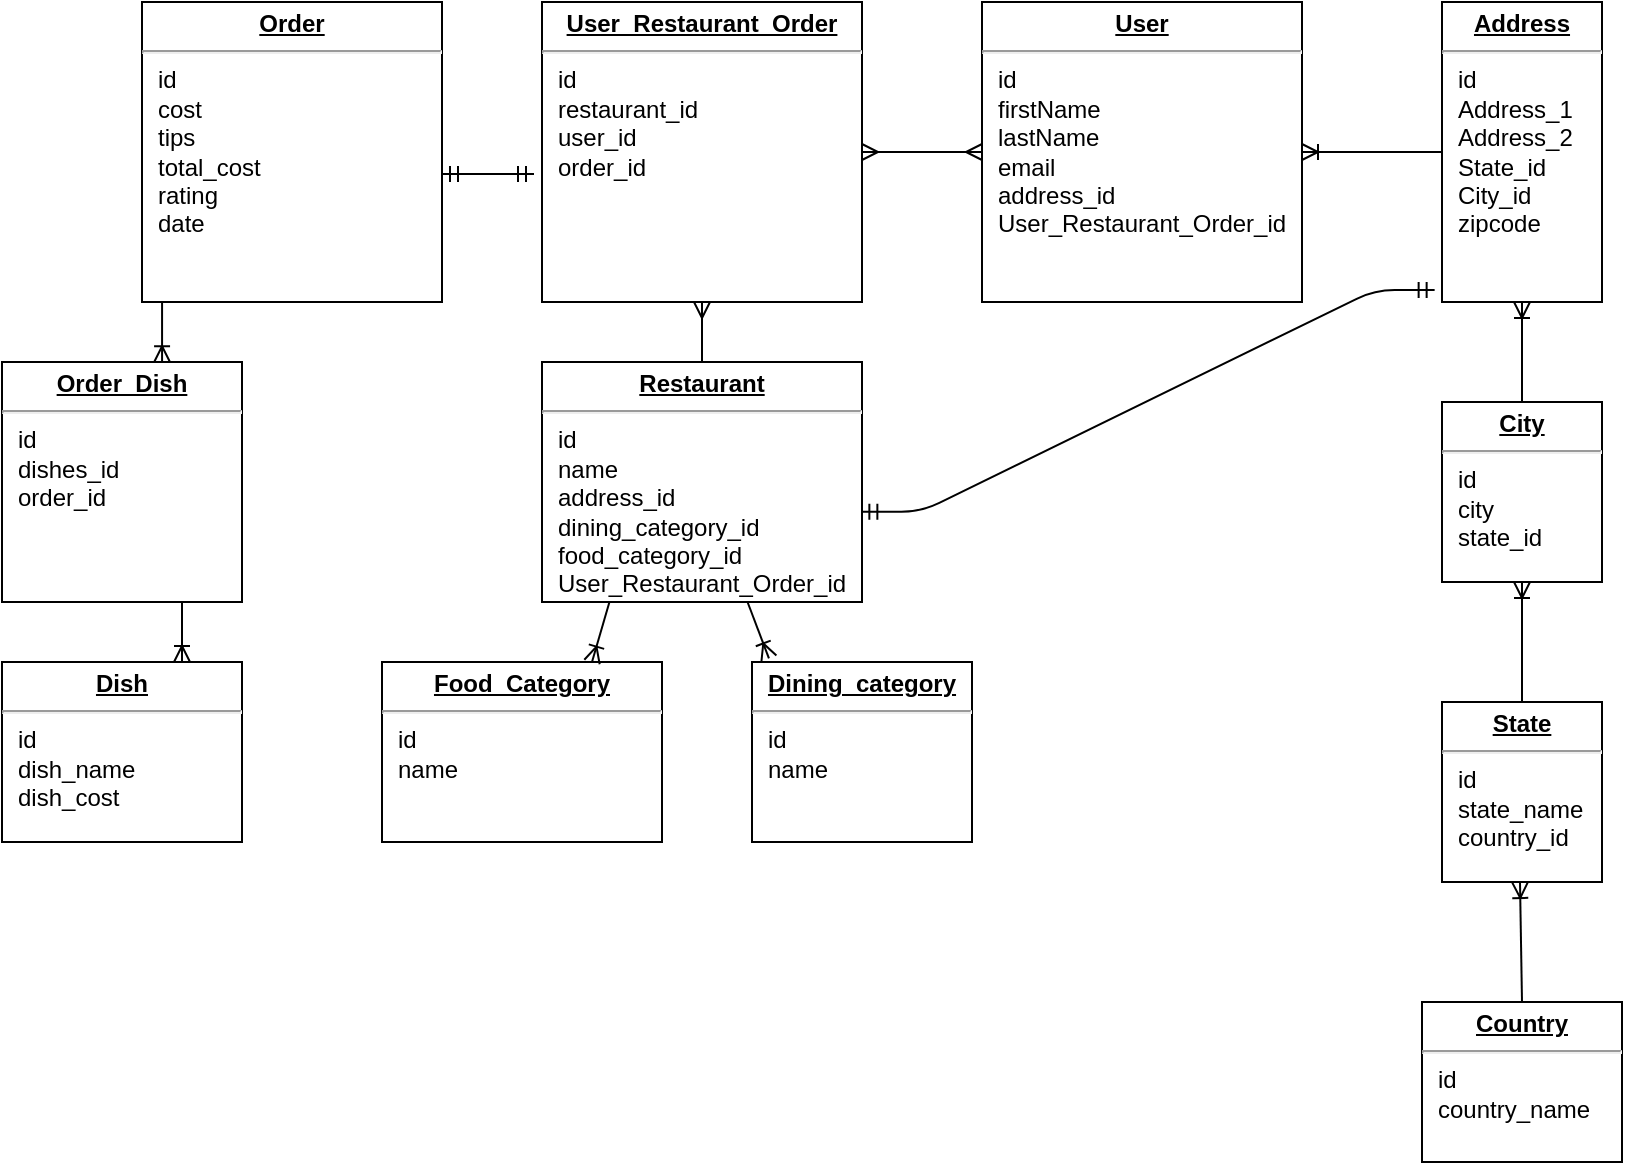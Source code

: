 <mxfile version="10.7.5" type="device"><diagram id="I-EUGPQtbmQm-LF-oZ_K" name="Page-1"><mxGraphModel dx="454" dy="479" grid="1" gridSize="10" guides="1" tooltips="1" connect="1" arrows="1" fold="1" page="1" pageScale="1" pageWidth="850" pageHeight="1100" math="0" shadow="0"><root><mxCell id="0"/><mxCell id="1" parent="0"/><mxCell id="pBPboRZSlkmsfMI5_dFm-20" value="&lt;p style=&quot;margin: 0px ; margin-top: 4px ; text-align: center ; text-decoration: underline&quot;&gt;&lt;b&gt;Restaurant&lt;/b&gt;&lt;/p&gt;&lt;hr&gt;&lt;p style=&quot;margin: 0px ; margin-left: 8px&quot;&gt;id&lt;/p&gt;&lt;p style=&quot;margin: 0px ; margin-left: 8px&quot;&gt;name&lt;/p&gt;&lt;p style=&quot;margin: 0px ; margin-left: 8px&quot;&gt;address_id&lt;/p&gt;&lt;p style=&quot;margin: 0px ; margin-left: 8px&quot;&gt;dining_category_id&lt;/p&gt;&lt;p style=&quot;margin: 0px ; margin-left: 8px&quot;&gt;food_category_id&lt;/p&gt;&lt;p style=&quot;margin: 0px ; margin-left: 8px&quot;&gt;User_Restaurant_Order_id&lt;br&gt;&lt;/p&gt;" style="verticalAlign=top;align=left;overflow=fill;fontSize=12;fontFamily=Helvetica;html=1;" parent="1" vertex="1"><mxGeometry x="290" y="240" width="160" height="120" as="geometry"/></mxCell><mxCell id="pBPboRZSlkmsfMI5_dFm-21" value="&lt;p style=&quot;margin: 0px ; margin-top: 4px ; text-align: center ; text-decoration: underline&quot;&gt;&lt;b&gt;Order&lt;/b&gt;&lt;/p&gt;&lt;hr&gt;&lt;p style=&quot;margin: 0px ; margin-left: 8px&quot;&gt;id&lt;/p&gt;&lt;p style=&quot;margin: 0px ; margin-left: 8px&quot;&gt;cost&lt;/p&gt;&lt;p style=&quot;margin: 0px ; margin-left: 8px&quot;&gt;tips&lt;/p&gt;&lt;p style=&quot;margin: 0px ; margin-left: 8px&quot;&gt;total_cost&lt;/p&gt;&lt;p style=&quot;margin: 0px ; margin-left: 8px&quot;&gt;&lt;span&gt;rating&lt;/span&gt;&lt;br&gt;&lt;/p&gt;&lt;p style=&quot;margin: 0px ; margin-left: 8px&quot;&gt;date&lt;/p&gt;&lt;p style=&quot;margin: 0px ; margin-left: 8px&quot;&gt;&lt;br&gt;&lt;/p&gt;" style="verticalAlign=top;align=left;overflow=fill;fontSize=12;fontFamily=Helvetica;html=1;" parent="1" vertex="1"><mxGeometry x="90" y="60" width="150" height="150" as="geometry"/></mxCell><mxCell id="pBPboRZSlkmsfMI5_dFm-23" value="&lt;p style=&quot;margin: 0px ; margin-top: 4px ; text-align: center ; text-decoration: underline&quot;&gt;&lt;b&gt;User&lt;/b&gt;&lt;/p&gt;&lt;hr&gt;&lt;p style=&quot;margin: 0px ; margin-left: 8px&quot;&gt;id&lt;/p&gt;&lt;p style=&quot;margin: 0px ; margin-left: 8px&quot;&gt;firstName&lt;/p&gt;&lt;p style=&quot;margin: 0px ; margin-left: 8px&quot;&gt;lastName&lt;/p&gt;&lt;p style=&quot;margin: 0px ; margin-left: 8px&quot;&gt;email&lt;/p&gt;&lt;p style=&quot;margin: 0px ; margin-left: 8px&quot;&gt;address_id&lt;/p&gt;&lt;p style=&quot;margin: 0px ; margin-left: 8px&quot;&gt;User_Restaurant_Order_id&lt;br&gt;&lt;/p&gt;" style="verticalAlign=top;align=left;overflow=fill;fontSize=12;fontFamily=Helvetica;html=1;" parent="1" vertex="1"><mxGeometry x="510" y="60" width="160" height="150" as="geometry"/></mxCell><mxCell id="pBPboRZSlkmsfMI5_dFm-24" value="&lt;p style=&quot;margin: 0px ; margin-top: 4px ; text-align: center ; text-decoration: underline&quot;&gt;&lt;b&gt;Address&lt;/b&gt;&lt;/p&gt;&lt;hr&gt;&lt;p style=&quot;margin: 0px ; margin-left: 8px&quot;&gt;id&lt;/p&gt;&lt;p style=&quot;margin: 0px ; margin-left: 8px&quot;&gt;Address_1&lt;/p&gt;&lt;p style=&quot;margin: 0px ; margin-left: 8px&quot;&gt;Address_2&lt;/p&gt;&lt;p style=&quot;margin: 0px ; margin-left: 8px&quot;&gt;State_id&lt;/p&gt;&lt;p style=&quot;margin: 0px ; margin-left: 8px&quot;&gt;City_id&lt;/p&gt;&lt;p style=&quot;margin: 0px ; margin-left: 8px&quot;&gt;zipcode&lt;/p&gt;" style="verticalAlign=top;align=left;overflow=fill;fontSize=12;fontFamily=Helvetica;html=1;" parent="1" vertex="1"><mxGeometry x="740" y="60" width="80" height="150" as="geometry"/></mxCell><mxCell id="pBPboRZSlkmsfMI5_dFm-25" value="&lt;p style=&quot;margin: 0px ; margin-top: 4px ; text-align: center ; text-decoration: underline&quot;&gt;&lt;b&gt;City&lt;/b&gt;&lt;/p&gt;&lt;hr&gt;&lt;p style=&quot;margin: 0px ; margin-left: 8px&quot;&gt;id&lt;/p&gt;&lt;p style=&quot;margin: 0px ; margin-left: 8px&quot;&gt;city&lt;/p&gt;&lt;p style=&quot;margin: 0px ; margin-left: 8px&quot;&gt;state_id&lt;/p&gt;" style="verticalAlign=top;align=left;overflow=fill;fontSize=12;fontFamily=Helvetica;html=1;" parent="1" vertex="1"><mxGeometry x="740" y="260" width="80" height="90" as="geometry"/></mxCell><mxCell id="pBPboRZSlkmsfMI5_dFm-26" value="&lt;p style=&quot;margin: 0px ; margin-top: 4px ; text-align: center ; text-decoration: underline&quot;&gt;&lt;b&gt;State&lt;/b&gt;&lt;/p&gt;&lt;hr&gt;&lt;p style=&quot;margin: 0px ; margin-left: 8px&quot;&gt;id&lt;/p&gt;&lt;p style=&quot;margin: 0px ; margin-left: 8px&quot;&gt;state_name&lt;/p&gt;&lt;p style=&quot;margin: 0px ; margin-left: 8px&quot;&gt;country_id&lt;/p&gt;&lt;p style=&quot;margin: 0px ; margin-left: 8px&quot;&gt;&lt;br&gt;&lt;/p&gt;" style="verticalAlign=top;align=left;overflow=fill;fontSize=12;fontFamily=Helvetica;html=1;" parent="1" vertex="1"><mxGeometry x="740" y="410" width="80" height="90" as="geometry"/></mxCell><mxCell id="pBPboRZSlkmsfMI5_dFm-34" style="edgeStyle=none;rounded=1;orthogonalLoop=1;jettySize=auto;html=1;exitX=0.75;exitY=0;exitDx=0;exitDy=0;" parent="1" source="pBPboRZSlkmsfMI5_dFm-25" target="pBPboRZSlkmsfMI5_dFm-25" edge="1"><mxGeometry relative="1" as="geometry"/></mxCell><mxCell id="pBPboRZSlkmsfMI5_dFm-35" value="&lt;p style=&quot;margin: 0px ; margin-top: 4px ; text-align: center ; text-decoration: underline&quot;&gt;&lt;b&gt;Dining_category&lt;/b&gt;&lt;/p&gt;&lt;hr&gt;&lt;p style=&quot;margin: 0px ; margin-left: 8px&quot;&gt;id&lt;/p&gt;&lt;p style=&quot;margin: 0px ; margin-left: 8px&quot;&gt;name&lt;br&gt;&lt;/p&gt;&lt;div&gt;&lt;b&gt;&lt;br&gt;&lt;/b&gt;&lt;/div&gt;" style="verticalAlign=top;align=left;overflow=fill;fontSize=12;fontFamily=Helvetica;html=1;" parent="1" vertex="1"><mxGeometry x="395" y="390" width="110" height="90" as="geometry"/></mxCell><mxCell id="GNSfKhbh-DfOrfhYpNO3-1" value="&lt;p style=&quot;margin: 0px ; margin-top: 4px ; text-align: center ; text-decoration: underline&quot;&gt;&lt;b&gt;Country&lt;/b&gt;&lt;/p&gt;&lt;hr&gt;&lt;p style=&quot;margin: 0px ; margin-left: 8px&quot;&gt;id&lt;/p&gt;&lt;p style=&quot;margin: 0px ; margin-left: 8px&quot;&gt;&lt;span&gt;country_name&lt;/span&gt;&lt;/p&gt;&lt;p style=&quot;margin: 0px ; margin-left: 8px&quot;&gt;&lt;br&gt;&lt;/p&gt;" style="verticalAlign=top;align=left;overflow=fill;fontSize=12;fontFamily=Helvetica;html=1;" parent="1" vertex="1"><mxGeometry x="730" y="560" width="100" height="80" as="geometry"/></mxCell><mxCell id="GNSfKhbh-DfOrfhYpNO3-2" value="&lt;p style=&quot;margin: 0px ; margin-top: 4px ; text-align: center ; text-decoration: underline&quot;&gt;&lt;b&gt;Dish&lt;/b&gt;&lt;/p&gt;&lt;hr&gt;&lt;p style=&quot;margin: 0px ; margin-left: 8px&quot;&gt;id&lt;/p&gt;&lt;p style=&quot;margin: 0px ; margin-left: 8px&quot;&gt;dish_name&lt;/p&gt;&lt;p style=&quot;margin: 0px ; margin-left: 8px&quot;&gt;dish_cost&lt;/p&gt;&lt;p style=&quot;margin: 0px ; margin-left: 8px&quot;&gt;&lt;br&gt;&lt;/p&gt;" style="verticalAlign=top;align=left;overflow=fill;fontSize=12;fontFamily=Helvetica;html=1;" parent="1" vertex="1"><mxGeometry x="20" y="390" width="120" height="90" as="geometry"/></mxCell><mxCell id="GNSfKhbh-DfOrfhYpNO3-3" value="&lt;p style=&quot;margin: 0px ; margin-top: 4px ; text-align: center ; text-decoration: underline&quot;&gt;&lt;b&gt;Food_Category&lt;/b&gt;&lt;/p&gt;&lt;hr&gt;&lt;p style=&quot;margin: 0px ; margin-left: 8px&quot;&gt;id&lt;/p&gt;&lt;p style=&quot;margin: 0px ; margin-left: 8px&quot;&gt;name&lt;/p&gt;" style="verticalAlign=top;align=left;overflow=fill;fontSize=12;fontFamily=Helvetica;html=1;" parent="1" vertex="1"><mxGeometry x="210" y="390" width="140" height="90" as="geometry"/></mxCell><mxCell id="GNSfKhbh-DfOrfhYpNO3-5" value="&lt;p style=&quot;margin: 0px ; margin-top: 4px ; text-align: center ; text-decoration: underline&quot;&gt;&lt;b&gt;User_Restaurant_Order&lt;/b&gt;&lt;/p&gt;&lt;hr&gt;&lt;p style=&quot;margin: 0px ; margin-left: 8px&quot;&gt;id&lt;/p&gt;&lt;p style=&quot;margin: 0px ; margin-left: 8px&quot;&gt;restaurant_id&lt;/p&gt;&lt;p style=&quot;margin: 0px ; margin-left: 8px&quot;&gt;user_id&lt;/p&gt;&lt;p style=&quot;margin: 0px ; margin-left: 8px&quot;&gt;order_id&lt;/p&gt;&lt;p style=&quot;margin: 0px ; margin-left: 8px&quot;&gt;&lt;br&gt;&lt;/p&gt;&lt;p style=&quot;margin: 0px ; margin-left: 8px&quot;&gt;&lt;br&gt;&lt;/p&gt;" style="verticalAlign=top;align=left;overflow=fill;fontSize=12;fontFamily=Helvetica;html=1;" parent="1" vertex="1"><mxGeometry x="290" y="60" width="160" height="150" as="geometry"/></mxCell><mxCell id="t2UfhxG-cm9jmmbvGB45-3" value="" style="fontSize=12;html=1;endArrow=ERoneToMany;exitX=0.5;exitY=0;exitDx=0;exitDy=0;entryX=0.5;entryY=1;entryDx=0;entryDy=0;" parent="1" source="pBPboRZSlkmsfMI5_dFm-25" target="pBPboRZSlkmsfMI5_dFm-24" edge="1"><mxGeometry width="100" height="100" relative="1" as="geometry"><mxPoint x="670" y="280" as="sourcePoint"/><mxPoint x="770" y="180" as="targetPoint"/></mxGeometry></mxCell><mxCell id="t2UfhxG-cm9jmmbvGB45-4" value="" style="fontSize=12;html=1;endArrow=ERoneToMany;exitX=0.5;exitY=0;exitDx=0;exitDy=0;entryX=0.5;entryY=1;entryDx=0;entryDy=0;" parent="1" source="pBPboRZSlkmsfMI5_dFm-26" edge="1"><mxGeometry width="100" height="100" relative="1" as="geometry"><mxPoint x="780" y="400" as="sourcePoint"/><mxPoint x="780" y="350" as="targetPoint"/></mxGeometry></mxCell><mxCell id="t2UfhxG-cm9jmmbvGB45-5" style="edgeStyle=none;rounded=0;orthogonalLoop=1;jettySize=auto;html=1;exitX=0.75;exitY=0;exitDx=0;exitDy=0;" parent="1" source="pBPboRZSlkmsfMI5_dFm-26" target="pBPboRZSlkmsfMI5_dFm-26" edge="1"><mxGeometry relative="1" as="geometry"/></mxCell><mxCell id="t2UfhxG-cm9jmmbvGB45-6" value="" style="fontSize=12;html=1;endArrow=ERoneToMany;entryX=0.5;entryY=1;entryDx=0;entryDy=0;exitX=0.5;exitY=0;exitDx=0;exitDy=0;" parent="1" source="GNSfKhbh-DfOrfhYpNO3-1" edge="1"><mxGeometry width="100" height="100" relative="1" as="geometry"><mxPoint x="779" y="540" as="sourcePoint"/><mxPoint x="779" y="500" as="targetPoint"/></mxGeometry></mxCell><mxCell id="t2UfhxG-cm9jmmbvGB45-7" value="" style="fontSize=12;html=1;endArrow=ERoneToMany;entryX=1;entryY=0.5;entryDx=0;entryDy=0;exitX=0;exitY=0.5;exitDx=0;exitDy=0;" parent="1" source="pBPboRZSlkmsfMI5_dFm-24" target="pBPboRZSlkmsfMI5_dFm-23" edge="1"><mxGeometry width="100" height="100" relative="1" as="geometry"><mxPoint x="710" y="130" as="sourcePoint"/><mxPoint x="680" y="270" as="targetPoint"/></mxGeometry></mxCell><mxCell id="t2UfhxG-cm9jmmbvGB45-11" style="edgeStyle=none;rounded=0;orthogonalLoop=1;jettySize=auto;html=1;entryX=1;entryY=0.5;entryDx=0;entryDy=0;" parent="1" source="GNSfKhbh-DfOrfhYpNO3-5" target="GNSfKhbh-DfOrfhYpNO3-5" edge="1"><mxGeometry relative="1" as="geometry"/></mxCell><mxCell id="t2UfhxG-cm9jmmbvGB45-12" style="edgeStyle=none;rounded=0;orthogonalLoop=1;jettySize=auto;html=1;entryX=1;entryY=0.5;entryDx=0;entryDy=0;" parent="1" source="GNSfKhbh-DfOrfhYpNO3-5" target="GNSfKhbh-DfOrfhYpNO3-5" edge="1"><mxGeometry relative="1" as="geometry"/></mxCell><mxCell id="t2UfhxG-cm9jmmbvGB45-15" value="" style="fontSize=12;html=1;endArrow=ERmany;startArrow=ERmany;exitX=1;exitY=0.5;exitDx=0;exitDy=0;entryX=0;entryY=0.5;entryDx=0;entryDy=0;" parent="1" source="GNSfKhbh-DfOrfhYpNO3-5" target="pBPboRZSlkmsfMI5_dFm-23" edge="1"><mxGeometry width="100" height="100" relative="1" as="geometry"><mxPoint x="460" y="330" as="sourcePoint"/><mxPoint x="510" y="130" as="targetPoint"/></mxGeometry></mxCell><mxCell id="t2UfhxG-cm9jmmbvGB45-16" value="" style="fontSize=12;html=1;endArrow=ERmany;exitX=0.5;exitY=0;exitDx=0;exitDy=0;entryX=0.5;entryY=1;entryDx=0;entryDy=0;" parent="1" source="pBPboRZSlkmsfMI5_dFm-20" target="GNSfKhbh-DfOrfhYpNO3-5" edge="1"><mxGeometry width="100" height="100" relative="1" as="geometry"><mxPoint x="520" y="370" as="sourcePoint"/><mxPoint x="620" y="270" as="targetPoint"/></mxGeometry></mxCell><mxCell id="t2UfhxG-cm9jmmbvGB45-26" value="" style="fontSize=12;html=1;endArrow=ERoneToMany;exitX=0.211;exitY=0.999;exitDx=0;exitDy=0;exitPerimeter=0;entryX=0.75;entryY=0;entryDx=0;entryDy=0;" parent="1" source="pBPboRZSlkmsfMI5_dFm-20" target="GNSfKhbh-DfOrfhYpNO3-3" edge="1"><mxGeometry width="100" height="100" relative="1" as="geometry"><mxPoint x="330" y="510" as="sourcePoint"/><mxPoint x="430" y="410" as="targetPoint"/></mxGeometry></mxCell><mxCell id="t2UfhxG-cm9jmmbvGB45-27" value="" style="fontSize=12;html=1;endArrow=ERoneToMany;entryX=0.077;entryY=-0.02;entryDx=0;entryDy=0;entryPerimeter=0;" parent="1" source="pBPboRZSlkmsfMI5_dFm-20" target="pBPboRZSlkmsfMI5_dFm-35" edge="1"><mxGeometry width="100" height="100" relative="1" as="geometry"><mxPoint x="390" y="380" as="sourcePoint"/><mxPoint x="324.667" y="399.833" as="targetPoint"/></mxGeometry></mxCell><mxCell id="t2UfhxG-cm9jmmbvGB45-28" value="" style="edgeStyle=entityRelationEdgeStyle;fontSize=12;html=1;endArrow=ERmandOne;startArrow=ERmandOne;entryX=-0.046;entryY=0.96;entryDx=0;entryDy=0;entryPerimeter=0;exitX=0.998;exitY=0.624;exitDx=0;exitDy=0;exitPerimeter=0;" parent="1" source="pBPboRZSlkmsfMI5_dFm-20" target="pBPboRZSlkmsfMI5_dFm-24" edge="1"><mxGeometry width="100" height="100" relative="1" as="geometry"><mxPoint x="560" y="400" as="sourcePoint"/><mxPoint x="660" y="300" as="targetPoint"/></mxGeometry></mxCell><mxCell id="A3MRryMcyTOIc6HSM49g-1" value="" style="fontSize=12;html=1;endArrow=ERmandOne;startArrow=ERmandOne;entryX=-0.025;entryY=0.573;entryDx=0;entryDy=0;entryPerimeter=0;exitX=1;exitY=0.573;exitDx=0;exitDy=0;exitPerimeter=0;" parent="1" source="pBPboRZSlkmsfMI5_dFm-21" target="GNSfKhbh-DfOrfhYpNO3-5" edge="1"><mxGeometry width="100" height="100" relative="1" as="geometry"><mxPoint x="150" y="185" as="sourcePoint"/><mxPoint x="250" y="85" as="targetPoint"/></mxGeometry></mxCell><mxCell id="YcOMkM9lRKU_k05ngJQT-2" value="&lt;p style=&quot;margin: 0px ; margin-top: 4px ; text-align: center ; text-decoration: underline&quot;&gt;&lt;b&gt;Order_Dish&lt;/b&gt;&lt;/p&gt;&lt;hr&gt;&lt;p style=&quot;margin: 0px ; margin-left: 8px&quot;&gt;id&lt;/p&gt;&lt;p style=&quot;margin: 0px ; margin-left: 8px&quot;&gt;dishes_id&lt;/p&gt;&lt;p style=&quot;margin: 0px ; margin-left: 8px&quot;&gt;order_id&lt;/p&gt;" style="verticalAlign=top;align=left;overflow=fill;fontSize=12;fontFamily=Helvetica;html=1;" vertex="1" parent="1"><mxGeometry x="20" y="240" width="120" height="120" as="geometry"/></mxCell><mxCell id="YcOMkM9lRKU_k05ngJQT-6" value="" style="fontSize=12;html=1;endArrow=ERoneToMany;exitX=0.75;exitY=1;exitDx=0;exitDy=0;entryX=0.75;entryY=0;entryDx=0;entryDy=0;" edge="1" parent="1" source="YcOMkM9lRKU_k05ngJQT-2" target="GNSfKhbh-DfOrfhYpNO3-2"><mxGeometry width="100" height="100" relative="1" as="geometry"><mxPoint x="90" y="490" as="sourcePoint"/><mxPoint x="190" y="390" as="targetPoint"/></mxGeometry></mxCell><mxCell id="YcOMkM9lRKU_k05ngJQT-7" value="" style="fontSize=12;html=1;endArrow=ERoneToMany;exitX=0.75;exitY=1;exitDx=0;exitDy=0;entryX=0.75;entryY=0;entryDx=0;entryDy=0;" edge="1" parent="1"><mxGeometry width="100" height="100" relative="1" as="geometry"><mxPoint x="100.034" y="209.793" as="sourcePoint"/><mxPoint x="100.034" y="240.138" as="targetPoint"/></mxGeometry></mxCell></root></mxGraphModel></diagram></mxfile>